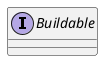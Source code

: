/'
 '  UML include file for Buildable interface
 '/

@startuml
interface Buildable {
!ifdef SHOW_CONTENT
    #{abstract} abstract unowned Node* node
    ----
    +{static} static unowned string get_xml_default ()
    +{static} static unowned string get_xsd_default ()
    ~{abstract} internal build_from_xml_node (unowned Node* node)
!endif
}
@enduml
